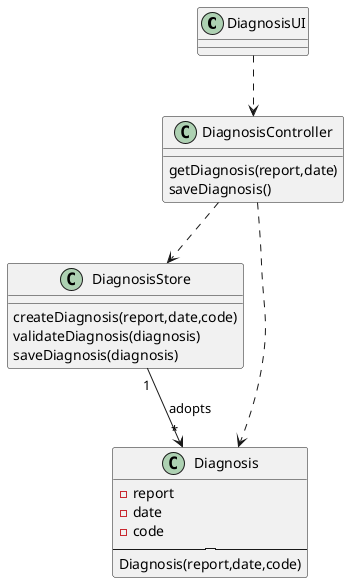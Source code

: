 @startuml
'https://plantuml.com/class-diagram

class DiagnosisUI{
}
class DiagnosisController{
getDiagnosis(report,date)
saveDiagnosis()

}
class DiagnosisStore{
createDiagnosis(report,date,code)
validateDiagnosis(diagnosis)
saveDiagnosis(diagnosis)
}
class Diagnosis{
-report
-date
-code
--------
Diagnosis(report,date,code)
}
DiagnosisUI..>DiagnosisController
DiagnosisController..>DiagnosisStore
DiagnosisController..>Diagnosis
DiagnosisStore"1" --> "*" Diagnosis : adopts
@enduml